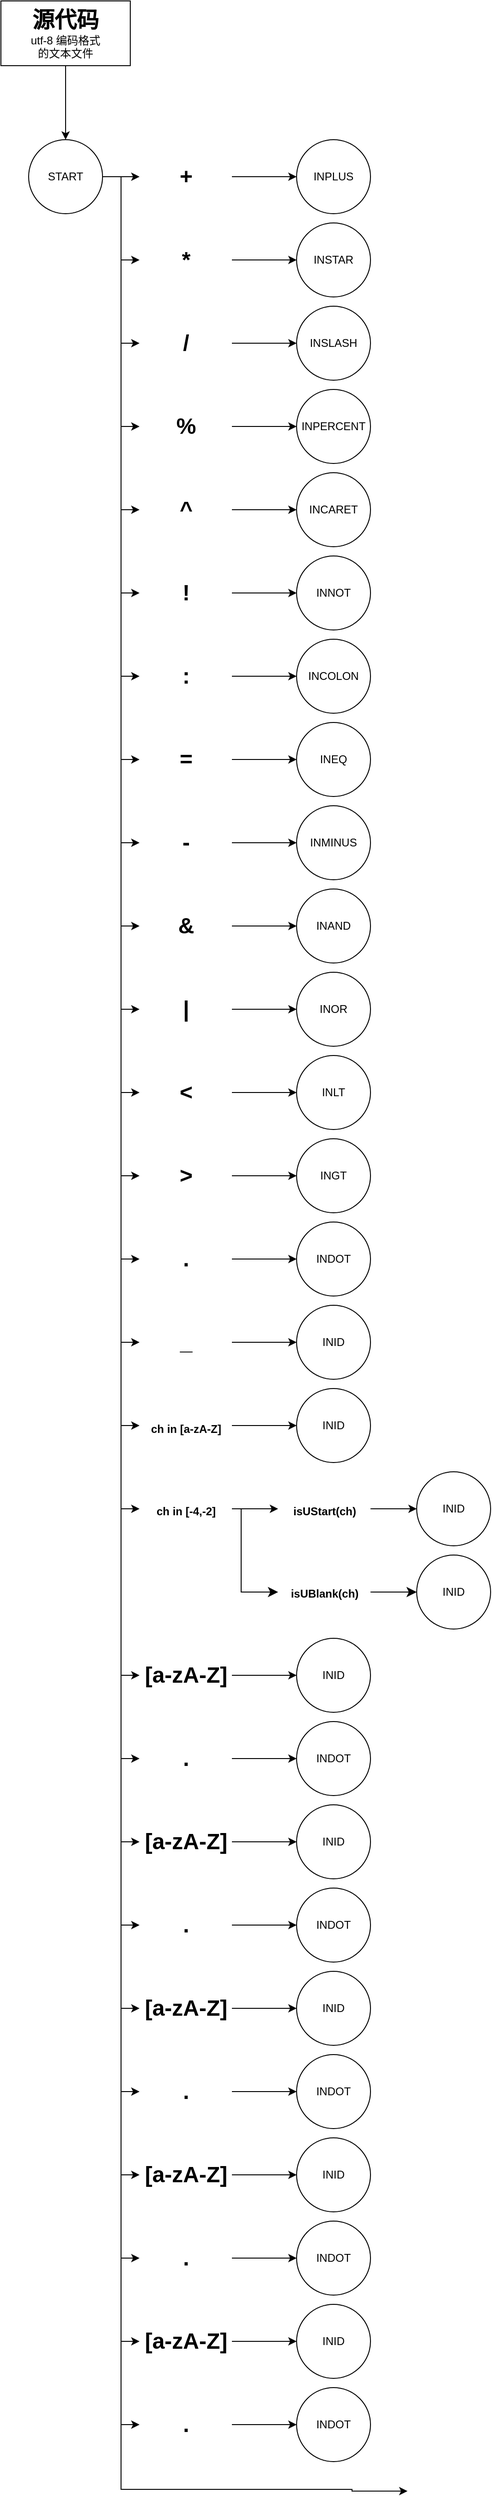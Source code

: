 <mxfile version="24.7.14">
  <diagram name="第 1 页" id="KI1udPQKqIKra192JpRY">
    <mxGraphModel dx="1103" dy="535" grid="1" gridSize="10" guides="1" tooltips="1" connect="1" arrows="1" fold="1" page="1" pageScale="1" pageWidth="827" pageHeight="1169" math="0" shadow="0">
      <root>
        <mxCell id="0" />
        <mxCell id="1" parent="0" />
        <mxCell id="VV1-WSSh1_EVQnIz84K7-1" value="&lt;b&gt;&lt;font style=&quot;font-size: 24px;&quot;&gt;源代码&lt;/font&gt;&lt;/b&gt;&lt;div&gt;utf-8 编码格式&lt;/div&gt;&lt;div&gt;的文本文件&lt;/div&gt;" style="rounded=0;whiteSpace=wrap;html=1;" vertex="1" parent="1">
          <mxGeometry x="40" y="50" width="140" height="70" as="geometry" />
        </mxCell>
        <mxCell id="VV1-WSSh1_EVQnIz84K7-2" value="" style="endArrow=classic;html=1;rounded=0;exitX=0.5;exitY=1;exitDx=0;exitDy=0;" edge="1" parent="1" source="VV1-WSSh1_EVQnIz84K7-1" target="VV1-WSSh1_EVQnIz84K7-3">
          <mxGeometry width="50" height="50" relative="1" as="geometry">
            <mxPoint x="220" y="120" as="sourcePoint" />
            <mxPoint x="390" y="300" as="targetPoint" />
          </mxGeometry>
        </mxCell>
        <mxCell id="VV1-WSSh1_EVQnIz84K7-3" value="START" style="ellipse;whiteSpace=wrap;html=1;aspect=fixed;" vertex="1" parent="1">
          <mxGeometry x="70" y="200" width="80" height="80" as="geometry" />
        </mxCell>
        <mxCell id="VV1-WSSh1_EVQnIz84K7-4" value="" style="endArrow=classic;html=1;rounded=0;exitX=1;exitY=0.5;exitDx=0;exitDy=0;entryX=0;entryY=0.5;entryDx=0;entryDy=0;" edge="1" parent="1" source="VV1-WSSh1_EVQnIz84K7-6" target="VV1-WSSh1_EVQnIz84K7-5">
          <mxGeometry width="50" height="50" relative="1" as="geometry">
            <mxPoint x="250" y="260" as="sourcePoint" />
            <mxPoint x="330" y="240" as="targetPoint" />
          </mxGeometry>
        </mxCell>
        <mxCell id="VV1-WSSh1_EVQnIz84K7-5" value="INPLUS" style="ellipse;whiteSpace=wrap;html=1;aspect=fixed;" vertex="1" parent="1">
          <mxGeometry x="360" y="200" width="80" height="80" as="geometry" />
        </mxCell>
        <mxCell id="VV1-WSSh1_EVQnIz84K7-8" value="" style="endArrow=classic;html=1;rounded=0;exitX=1;exitY=0.5;exitDx=0;exitDy=0;" edge="1" parent="1" source="VV1-WSSh1_EVQnIz84K7-3" target="VV1-WSSh1_EVQnIz84K7-6">
          <mxGeometry width="50" height="50" relative="1" as="geometry">
            <mxPoint x="150" y="240" as="sourcePoint" />
            <mxPoint x="330" y="240" as="targetPoint" />
          </mxGeometry>
        </mxCell>
        <mxCell id="VV1-WSSh1_EVQnIz84K7-6" value="+" style="text;strokeColor=none;fillColor=none;html=1;fontSize=24;fontStyle=1;verticalAlign=middle;align=center;" vertex="1" parent="1">
          <mxGeometry x="190" y="220" width="100" height="40" as="geometry" />
        </mxCell>
        <mxCell id="VV1-WSSh1_EVQnIz84K7-11" value="" style="edgeStyle=segmentEdgeStyle;endArrow=classic;html=1;curved=0;rounded=0;" edge="1" parent="1">
          <mxGeometry width="50" height="50" relative="1" as="geometry">
            <mxPoint x="170" y="240" as="sourcePoint" />
            <mxPoint x="480" y="2741.922" as="targetPoint" />
            <Array as="points">
              <mxPoint x="170" y="2740" />
              <mxPoint x="420" y="2740" />
              <mxPoint x="420" y="2742" />
            </Array>
          </mxGeometry>
        </mxCell>
        <mxCell id="VV1-WSSh1_EVQnIz84K7-12" value="" style="endArrow=classic;html=1;rounded=0;entryX=0;entryY=0.5;entryDx=0;entryDy=0;" edge="1" parent="1" source="VV1-WSSh1_EVQnIz84K7-13" target="VV1-WSSh1_EVQnIz84K7-15">
          <mxGeometry width="50" height="50" relative="1" as="geometry">
            <mxPoint x="170" y="420" as="sourcePoint" />
            <mxPoint x="360" y="420" as="targetPoint" />
          </mxGeometry>
        </mxCell>
        <mxCell id="VV1-WSSh1_EVQnIz84K7-14" value="" style="endArrow=classic;html=1;rounded=0;" edge="1" parent="1" target="VV1-WSSh1_EVQnIz84K7-13">
          <mxGeometry width="50" height="50" relative="1" as="geometry">
            <mxPoint x="170" y="420" as="sourcePoint" />
            <mxPoint x="340" y="420" as="targetPoint" />
          </mxGeometry>
        </mxCell>
        <mxCell id="VV1-WSSh1_EVQnIz84K7-13" value="/" style="text;strokeColor=none;fillColor=none;html=1;fontSize=24;fontStyle=1;verticalAlign=middle;align=center;" vertex="1" parent="1">
          <mxGeometry x="190" y="400" width="100" height="40" as="geometry" />
        </mxCell>
        <mxCell id="VV1-WSSh1_EVQnIz84K7-15" value="INSLASH" style="ellipse;whiteSpace=wrap;html=1;aspect=fixed;" vertex="1" parent="1">
          <mxGeometry x="360" y="380" width="80" height="80" as="geometry" />
        </mxCell>
        <mxCell id="VV1-WSSh1_EVQnIz84K7-40" value="" style="endArrow=classic;html=1;rounded=0;entryX=0;entryY=0.5;entryDx=0;entryDy=0;" edge="1" parent="1" source="VV1-WSSh1_EVQnIz84K7-42" target="VV1-WSSh1_EVQnIz84K7-43">
          <mxGeometry width="50" height="50" relative="1" as="geometry">
            <mxPoint x="170" y="330" as="sourcePoint" />
            <mxPoint x="360" y="330" as="targetPoint" />
          </mxGeometry>
        </mxCell>
        <mxCell id="VV1-WSSh1_EVQnIz84K7-41" value="" style="endArrow=classic;html=1;rounded=0;" edge="1" parent="1" target="VV1-WSSh1_EVQnIz84K7-42">
          <mxGeometry width="50" height="50" relative="1" as="geometry">
            <mxPoint x="170" y="330" as="sourcePoint" />
            <mxPoint x="340" y="330" as="targetPoint" />
          </mxGeometry>
        </mxCell>
        <mxCell id="VV1-WSSh1_EVQnIz84K7-42" value="*" style="text;strokeColor=none;fillColor=none;html=1;fontSize=24;fontStyle=1;verticalAlign=middle;align=center;" vertex="1" parent="1">
          <mxGeometry x="190" y="310" width="100" height="40" as="geometry" />
        </mxCell>
        <mxCell id="VV1-WSSh1_EVQnIz84K7-43" value="INSTAR" style="ellipse;whiteSpace=wrap;html=1;aspect=fixed;" vertex="1" parent="1">
          <mxGeometry x="360" y="290" width="80" height="80" as="geometry" />
        </mxCell>
        <mxCell id="VV1-WSSh1_EVQnIz84K7-44" value="" style="endArrow=classic;html=1;rounded=0;entryX=0;entryY=0.5;entryDx=0;entryDy=0;" edge="1" parent="1" source="VV1-WSSh1_EVQnIz84K7-46" target="VV1-WSSh1_EVQnIz84K7-47">
          <mxGeometry width="50" height="50" relative="1" as="geometry">
            <mxPoint x="170" y="510" as="sourcePoint" />
            <mxPoint x="360" y="510" as="targetPoint" />
          </mxGeometry>
        </mxCell>
        <mxCell id="VV1-WSSh1_EVQnIz84K7-45" value="" style="endArrow=classic;html=1;rounded=0;" edge="1" parent="1" target="VV1-WSSh1_EVQnIz84K7-46">
          <mxGeometry width="50" height="50" relative="1" as="geometry">
            <mxPoint x="170" y="510" as="sourcePoint" />
            <mxPoint x="340" y="510" as="targetPoint" />
          </mxGeometry>
        </mxCell>
        <mxCell id="VV1-WSSh1_EVQnIz84K7-46" value="%" style="text;strokeColor=none;fillColor=none;html=1;fontSize=24;fontStyle=1;verticalAlign=middle;align=center;" vertex="1" parent="1">
          <mxGeometry x="190" y="490" width="100" height="40" as="geometry" />
        </mxCell>
        <mxCell id="VV1-WSSh1_EVQnIz84K7-47" value="INPERCENT" style="ellipse;whiteSpace=wrap;html=1;aspect=fixed;" vertex="1" parent="1">
          <mxGeometry x="360" y="470" width="80" height="80" as="geometry" />
        </mxCell>
        <mxCell id="VV1-WSSh1_EVQnIz84K7-48" value="" style="endArrow=classic;html=1;rounded=0;entryX=0;entryY=0.5;entryDx=0;entryDy=0;" edge="1" parent="1" source="VV1-WSSh1_EVQnIz84K7-50" target="VV1-WSSh1_EVQnIz84K7-51">
          <mxGeometry width="50" height="50" relative="1" as="geometry">
            <mxPoint x="170" y="600" as="sourcePoint" />
            <mxPoint x="360" y="600" as="targetPoint" />
          </mxGeometry>
        </mxCell>
        <mxCell id="VV1-WSSh1_EVQnIz84K7-49" value="" style="endArrow=classic;html=1;rounded=0;" edge="1" parent="1" target="VV1-WSSh1_EVQnIz84K7-50">
          <mxGeometry width="50" height="50" relative="1" as="geometry">
            <mxPoint x="170" y="600" as="sourcePoint" />
            <mxPoint x="340" y="600" as="targetPoint" />
          </mxGeometry>
        </mxCell>
        <mxCell id="VV1-WSSh1_EVQnIz84K7-50" value="^" style="text;strokeColor=none;fillColor=none;html=1;fontSize=24;fontStyle=1;verticalAlign=middle;align=center;" vertex="1" parent="1">
          <mxGeometry x="190" y="580" width="100" height="40" as="geometry" />
        </mxCell>
        <mxCell id="VV1-WSSh1_EVQnIz84K7-51" value="INCARET" style="ellipse;whiteSpace=wrap;html=1;aspect=fixed;" vertex="1" parent="1">
          <mxGeometry x="360" y="560" width="80" height="80" as="geometry" />
        </mxCell>
        <mxCell id="VV1-WSSh1_EVQnIz84K7-52" value="" style="endArrow=classic;html=1;rounded=0;entryX=0;entryY=0.5;entryDx=0;entryDy=0;" edge="1" parent="1" source="VV1-WSSh1_EVQnIz84K7-54" target="VV1-WSSh1_EVQnIz84K7-55">
          <mxGeometry width="50" height="50" relative="1" as="geometry">
            <mxPoint x="170" y="690" as="sourcePoint" />
            <mxPoint x="360" y="690" as="targetPoint" />
          </mxGeometry>
        </mxCell>
        <mxCell id="VV1-WSSh1_EVQnIz84K7-53" value="" style="endArrow=classic;html=1;rounded=0;" edge="1" parent="1" target="VV1-WSSh1_EVQnIz84K7-54">
          <mxGeometry width="50" height="50" relative="1" as="geometry">
            <mxPoint x="170" y="690" as="sourcePoint" />
            <mxPoint x="340" y="690" as="targetPoint" />
          </mxGeometry>
        </mxCell>
        <mxCell id="VV1-WSSh1_EVQnIz84K7-54" value="!" style="text;strokeColor=none;fillColor=none;html=1;fontSize=24;fontStyle=1;verticalAlign=middle;align=center;" vertex="1" parent="1">
          <mxGeometry x="190" y="670" width="100" height="40" as="geometry" />
        </mxCell>
        <mxCell id="VV1-WSSh1_EVQnIz84K7-55" value="INNOT" style="ellipse;whiteSpace=wrap;html=1;aspect=fixed;" vertex="1" parent="1">
          <mxGeometry x="360" y="650" width="80" height="80" as="geometry" />
        </mxCell>
        <mxCell id="VV1-WSSh1_EVQnIz84K7-56" value="" style="endArrow=classic;html=1;rounded=0;entryX=0;entryY=0.5;entryDx=0;entryDy=0;" edge="1" parent="1" source="VV1-WSSh1_EVQnIz84K7-58" target="VV1-WSSh1_EVQnIz84K7-59">
          <mxGeometry width="50" height="50" relative="1" as="geometry">
            <mxPoint x="170" y="780" as="sourcePoint" />
            <mxPoint x="360" y="780" as="targetPoint" />
          </mxGeometry>
        </mxCell>
        <mxCell id="VV1-WSSh1_EVQnIz84K7-57" value="" style="endArrow=classic;html=1;rounded=0;" edge="1" parent="1" target="VV1-WSSh1_EVQnIz84K7-58">
          <mxGeometry width="50" height="50" relative="1" as="geometry">
            <mxPoint x="170" y="780" as="sourcePoint" />
            <mxPoint x="340" y="780" as="targetPoint" />
          </mxGeometry>
        </mxCell>
        <mxCell id="VV1-WSSh1_EVQnIz84K7-58" value=":" style="text;strokeColor=none;fillColor=none;html=1;fontSize=24;fontStyle=1;verticalAlign=middle;align=center;" vertex="1" parent="1">
          <mxGeometry x="190" y="760" width="100" height="40" as="geometry" />
        </mxCell>
        <mxCell id="VV1-WSSh1_EVQnIz84K7-59" value="INCOLON" style="ellipse;whiteSpace=wrap;html=1;aspect=fixed;" vertex="1" parent="1">
          <mxGeometry x="360" y="740" width="80" height="80" as="geometry" />
        </mxCell>
        <mxCell id="VV1-WSSh1_EVQnIz84K7-60" value="" style="endArrow=classic;html=1;rounded=0;entryX=0;entryY=0.5;entryDx=0;entryDy=0;" edge="1" parent="1" source="VV1-WSSh1_EVQnIz84K7-62" target="VV1-WSSh1_EVQnIz84K7-63">
          <mxGeometry width="50" height="50" relative="1" as="geometry">
            <mxPoint x="170" y="960" as="sourcePoint" />
            <mxPoint x="360" y="960" as="targetPoint" />
          </mxGeometry>
        </mxCell>
        <mxCell id="VV1-WSSh1_EVQnIz84K7-61" value="" style="endArrow=classic;html=1;rounded=0;" edge="1" parent="1" target="VV1-WSSh1_EVQnIz84K7-62">
          <mxGeometry width="50" height="50" relative="1" as="geometry">
            <mxPoint x="170" y="960" as="sourcePoint" />
            <mxPoint x="340" y="960" as="targetPoint" />
          </mxGeometry>
        </mxCell>
        <mxCell id="VV1-WSSh1_EVQnIz84K7-62" value="-" style="text;strokeColor=none;fillColor=none;html=1;fontSize=24;fontStyle=1;verticalAlign=middle;align=center;" vertex="1" parent="1">
          <mxGeometry x="190" y="940" width="100" height="40" as="geometry" />
        </mxCell>
        <mxCell id="VV1-WSSh1_EVQnIz84K7-63" value="INMINUS" style="ellipse;whiteSpace=wrap;html=1;aspect=fixed;" vertex="1" parent="1">
          <mxGeometry x="360" y="920" width="80" height="80" as="geometry" />
        </mxCell>
        <mxCell id="VV1-WSSh1_EVQnIz84K7-64" value="" style="endArrow=classic;html=1;rounded=0;entryX=0;entryY=0.5;entryDx=0;entryDy=0;" edge="1" parent="1" source="VV1-WSSh1_EVQnIz84K7-66" target="VV1-WSSh1_EVQnIz84K7-67">
          <mxGeometry width="50" height="50" relative="1" as="geometry">
            <mxPoint x="170" y="870" as="sourcePoint" />
            <mxPoint x="360" y="870" as="targetPoint" />
          </mxGeometry>
        </mxCell>
        <mxCell id="VV1-WSSh1_EVQnIz84K7-65" value="" style="endArrow=classic;html=1;rounded=0;" edge="1" parent="1" target="VV1-WSSh1_EVQnIz84K7-66">
          <mxGeometry width="50" height="50" relative="1" as="geometry">
            <mxPoint x="170" y="870" as="sourcePoint" />
            <mxPoint x="340" y="870" as="targetPoint" />
          </mxGeometry>
        </mxCell>
        <mxCell id="VV1-WSSh1_EVQnIz84K7-66" value="=" style="text;strokeColor=none;fillColor=none;html=1;fontSize=24;fontStyle=1;verticalAlign=middle;align=center;" vertex="1" parent="1">
          <mxGeometry x="190" y="850" width="100" height="40" as="geometry" />
        </mxCell>
        <mxCell id="VV1-WSSh1_EVQnIz84K7-67" value="INEQ" style="ellipse;whiteSpace=wrap;html=1;aspect=fixed;" vertex="1" parent="1">
          <mxGeometry x="360" y="830" width="80" height="80" as="geometry" />
        </mxCell>
        <mxCell id="VV1-WSSh1_EVQnIz84K7-68" value="" style="endArrow=classic;html=1;rounded=0;entryX=0;entryY=0.5;entryDx=0;entryDy=0;" edge="1" parent="1" source="VV1-WSSh1_EVQnIz84K7-70" target="VV1-WSSh1_EVQnIz84K7-71">
          <mxGeometry width="50" height="50" relative="1" as="geometry">
            <mxPoint x="170" y="1050" as="sourcePoint" />
            <mxPoint x="360" y="1050" as="targetPoint" />
          </mxGeometry>
        </mxCell>
        <mxCell id="VV1-WSSh1_EVQnIz84K7-69" value="" style="endArrow=classic;html=1;rounded=0;" edge="1" parent="1" target="VV1-WSSh1_EVQnIz84K7-70">
          <mxGeometry width="50" height="50" relative="1" as="geometry">
            <mxPoint x="170" y="1050" as="sourcePoint" />
            <mxPoint x="340" y="1050" as="targetPoint" />
          </mxGeometry>
        </mxCell>
        <mxCell id="VV1-WSSh1_EVQnIz84K7-70" value="&amp;amp;" style="text;strokeColor=none;fillColor=none;html=1;fontSize=24;fontStyle=1;verticalAlign=middle;align=center;" vertex="1" parent="1">
          <mxGeometry x="190" y="1030" width="100" height="40" as="geometry" />
        </mxCell>
        <mxCell id="VV1-WSSh1_EVQnIz84K7-71" value="INAND" style="ellipse;whiteSpace=wrap;html=1;aspect=fixed;" vertex="1" parent="1">
          <mxGeometry x="360" y="1010" width="80" height="80" as="geometry" />
        </mxCell>
        <mxCell id="VV1-WSSh1_EVQnIz84K7-72" value="" style="endArrow=classic;html=1;rounded=0;entryX=0;entryY=0.5;entryDx=0;entryDy=0;" edge="1" parent="1" source="VV1-WSSh1_EVQnIz84K7-74" target="VV1-WSSh1_EVQnIz84K7-75">
          <mxGeometry width="50" height="50" relative="1" as="geometry">
            <mxPoint x="170" y="1140" as="sourcePoint" />
            <mxPoint x="360" y="1140" as="targetPoint" />
          </mxGeometry>
        </mxCell>
        <mxCell id="VV1-WSSh1_EVQnIz84K7-73" value="" style="endArrow=classic;html=1;rounded=0;" edge="1" parent="1" target="VV1-WSSh1_EVQnIz84K7-74">
          <mxGeometry width="50" height="50" relative="1" as="geometry">
            <mxPoint x="170" y="1140" as="sourcePoint" />
            <mxPoint x="340" y="1140" as="targetPoint" />
          </mxGeometry>
        </mxCell>
        <mxCell id="VV1-WSSh1_EVQnIz84K7-74" value="|" style="text;strokeColor=none;fillColor=none;html=1;fontSize=24;fontStyle=1;verticalAlign=middle;align=center;" vertex="1" parent="1">
          <mxGeometry x="190" y="1120" width="100" height="40" as="geometry" />
        </mxCell>
        <mxCell id="VV1-WSSh1_EVQnIz84K7-75" value="INOR" style="ellipse;whiteSpace=wrap;html=1;aspect=fixed;" vertex="1" parent="1">
          <mxGeometry x="360" y="1100" width="80" height="80" as="geometry" />
        </mxCell>
        <mxCell id="VV1-WSSh1_EVQnIz84K7-76" value="" style="endArrow=classic;html=1;rounded=0;entryX=0;entryY=0.5;entryDx=0;entryDy=0;" edge="1" parent="1" source="VV1-WSSh1_EVQnIz84K7-78" target="VV1-WSSh1_EVQnIz84K7-79">
          <mxGeometry width="50" height="50" relative="1" as="geometry">
            <mxPoint x="170" y="1230" as="sourcePoint" />
            <mxPoint x="360" y="1230" as="targetPoint" />
          </mxGeometry>
        </mxCell>
        <mxCell id="VV1-WSSh1_EVQnIz84K7-77" value="" style="endArrow=classic;html=1;rounded=0;" edge="1" parent="1" target="VV1-WSSh1_EVQnIz84K7-78">
          <mxGeometry width="50" height="50" relative="1" as="geometry">
            <mxPoint x="170" y="1230" as="sourcePoint" />
            <mxPoint x="340" y="1230" as="targetPoint" />
          </mxGeometry>
        </mxCell>
        <mxCell id="VV1-WSSh1_EVQnIz84K7-78" value="&amp;lt;" style="text;strokeColor=none;fillColor=none;html=1;fontSize=24;fontStyle=1;verticalAlign=middle;align=center;" vertex="1" parent="1">
          <mxGeometry x="190" y="1210" width="100" height="40" as="geometry" />
        </mxCell>
        <mxCell id="VV1-WSSh1_EVQnIz84K7-79" value="INLT" style="ellipse;whiteSpace=wrap;html=1;aspect=fixed;" vertex="1" parent="1">
          <mxGeometry x="360" y="1190" width="80" height="80" as="geometry" />
        </mxCell>
        <mxCell id="VV1-WSSh1_EVQnIz84K7-80" value="" style="endArrow=classic;html=1;rounded=0;entryX=0;entryY=0.5;entryDx=0;entryDy=0;" edge="1" parent="1" source="VV1-WSSh1_EVQnIz84K7-82" target="VV1-WSSh1_EVQnIz84K7-83">
          <mxGeometry width="50" height="50" relative="1" as="geometry">
            <mxPoint x="170" y="1320" as="sourcePoint" />
            <mxPoint x="360" y="1320" as="targetPoint" />
          </mxGeometry>
        </mxCell>
        <mxCell id="VV1-WSSh1_EVQnIz84K7-81" value="" style="endArrow=classic;html=1;rounded=0;" edge="1" parent="1" target="VV1-WSSh1_EVQnIz84K7-82">
          <mxGeometry width="50" height="50" relative="1" as="geometry">
            <mxPoint x="170" y="1320" as="sourcePoint" />
            <mxPoint x="340" y="1320" as="targetPoint" />
          </mxGeometry>
        </mxCell>
        <mxCell id="VV1-WSSh1_EVQnIz84K7-82" value="&amp;gt;" style="text;strokeColor=none;fillColor=none;html=1;fontSize=24;fontStyle=1;verticalAlign=middle;align=center;" vertex="1" parent="1">
          <mxGeometry x="190" y="1300" width="100" height="40" as="geometry" />
        </mxCell>
        <mxCell id="VV1-WSSh1_EVQnIz84K7-83" value="INGT" style="ellipse;whiteSpace=wrap;html=1;aspect=fixed;" vertex="1" parent="1">
          <mxGeometry x="360" y="1280" width="80" height="80" as="geometry" />
        </mxCell>
        <mxCell id="VV1-WSSh1_EVQnIz84K7-84" value="" style="endArrow=classic;html=1;rounded=0;entryX=0;entryY=0.5;entryDx=0;entryDy=0;" edge="1" parent="1" source="VV1-WSSh1_EVQnIz84K7-86" target="VV1-WSSh1_EVQnIz84K7-87">
          <mxGeometry width="50" height="50" relative="1" as="geometry">
            <mxPoint x="170" y="1410" as="sourcePoint" />
            <mxPoint x="360" y="1410" as="targetPoint" />
          </mxGeometry>
        </mxCell>
        <mxCell id="VV1-WSSh1_EVQnIz84K7-85" value="" style="endArrow=classic;html=1;rounded=0;" edge="1" parent="1" target="VV1-WSSh1_EVQnIz84K7-86">
          <mxGeometry width="50" height="50" relative="1" as="geometry">
            <mxPoint x="170" y="1410" as="sourcePoint" />
            <mxPoint x="340" y="1410" as="targetPoint" />
          </mxGeometry>
        </mxCell>
        <mxCell id="VV1-WSSh1_EVQnIz84K7-86" value="." style="text;strokeColor=none;fillColor=none;html=1;fontSize=24;fontStyle=1;verticalAlign=middle;align=center;" vertex="1" parent="1">
          <mxGeometry x="190" y="1390" width="100" height="40" as="geometry" />
        </mxCell>
        <mxCell id="VV1-WSSh1_EVQnIz84K7-87" value="INDOT" style="ellipse;whiteSpace=wrap;html=1;aspect=fixed;" vertex="1" parent="1">
          <mxGeometry x="360" y="1370" width="80" height="80" as="geometry" />
        </mxCell>
        <mxCell id="VV1-WSSh1_EVQnIz84K7-88" value="" style="endArrow=classic;html=1;rounded=0;entryX=0;entryY=0.5;entryDx=0;entryDy=0;" edge="1" parent="1" source="VV1-WSSh1_EVQnIz84K7-90" target="VV1-WSSh1_EVQnIz84K7-91">
          <mxGeometry width="50" height="50" relative="1" as="geometry">
            <mxPoint x="170" y="1500" as="sourcePoint" />
            <mxPoint x="360" y="1500" as="targetPoint" />
          </mxGeometry>
        </mxCell>
        <mxCell id="VV1-WSSh1_EVQnIz84K7-89" value="" style="endArrow=classic;html=1;rounded=0;" edge="1" parent="1" target="VV1-WSSh1_EVQnIz84K7-90">
          <mxGeometry width="50" height="50" relative="1" as="geometry">
            <mxPoint x="170" y="1500" as="sourcePoint" />
            <mxPoint x="340" y="1500" as="targetPoint" />
          </mxGeometry>
        </mxCell>
        <mxCell id="VV1-WSSh1_EVQnIz84K7-90" value="_" style="text;strokeColor=none;fillColor=none;html=1;fontSize=24;fontStyle=1;verticalAlign=middle;align=center;" vertex="1" parent="1">
          <mxGeometry x="190" y="1480" width="100" height="40" as="geometry" />
        </mxCell>
        <mxCell id="VV1-WSSh1_EVQnIz84K7-91" value="INID" style="ellipse;whiteSpace=wrap;html=1;aspect=fixed;" vertex="1" parent="1">
          <mxGeometry x="360" y="1460" width="80" height="80" as="geometry" />
        </mxCell>
        <mxCell id="VV1-WSSh1_EVQnIz84K7-92" value="" style="endArrow=classic;html=1;rounded=0;entryX=0;entryY=0.5;entryDx=0;entryDy=0;" edge="1" parent="1" source="VV1-WSSh1_EVQnIz84K7-94" target="VV1-WSSh1_EVQnIz84K7-95">
          <mxGeometry width="50" height="50" relative="1" as="geometry">
            <mxPoint x="170" y="1590" as="sourcePoint" />
            <mxPoint x="360" y="1590" as="targetPoint" />
          </mxGeometry>
        </mxCell>
        <mxCell id="VV1-WSSh1_EVQnIz84K7-93" value="" style="endArrow=classic;html=1;rounded=0;" edge="1" parent="1" target="VV1-WSSh1_EVQnIz84K7-94">
          <mxGeometry width="50" height="50" relative="1" as="geometry">
            <mxPoint x="170" y="1590" as="sourcePoint" />
            <mxPoint x="340" y="1590" as="targetPoint" />
          </mxGeometry>
        </mxCell>
        <mxCell id="VV1-WSSh1_EVQnIz84K7-94" value="&lt;font style=&quot;font-size: 12px;&quot;&gt;ch in [a-zA-Z]&lt;/font&gt;" style="text;strokeColor=none;fillColor=none;html=1;fontSize=24;fontStyle=1;verticalAlign=middle;align=center;" vertex="1" parent="1">
          <mxGeometry x="190" y="1570" width="100" height="40" as="geometry" />
        </mxCell>
        <mxCell id="VV1-WSSh1_EVQnIz84K7-95" value="INID" style="ellipse;whiteSpace=wrap;html=1;aspect=fixed;" vertex="1" parent="1">
          <mxGeometry x="360" y="1550" width="80" height="80" as="geometry" />
        </mxCell>
        <mxCell id="VV1-WSSh1_EVQnIz84K7-96" value="" style="endArrow=classic;html=1;rounded=0;entryX=0;entryY=0.5;entryDx=0;entryDy=0;" edge="1" parent="1" source="VV1-WSSh1_EVQnIz84K7-108" target="VV1-WSSh1_EVQnIz84K7-99">
          <mxGeometry width="50" height="50" relative="1" as="geometry">
            <mxPoint x="170" y="1680" as="sourcePoint" />
            <mxPoint x="360" y="1680" as="targetPoint" />
          </mxGeometry>
        </mxCell>
        <mxCell id="VV1-WSSh1_EVQnIz84K7-97" value="" style="endArrow=classic;html=1;rounded=0;" edge="1" parent="1" target="VV1-WSSh1_EVQnIz84K7-98">
          <mxGeometry width="50" height="50" relative="1" as="geometry">
            <mxPoint x="170" y="1680" as="sourcePoint" />
            <mxPoint x="340" y="1680" as="targetPoint" />
          </mxGeometry>
        </mxCell>
        <mxCell id="VV1-WSSh1_EVQnIz84K7-98" value="&lt;p style=&quot;line-height: 0%;&quot;&gt;&lt;font style=&quot;font-size: 12px;&quot;&gt;ch in [-4,-2]&lt;/font&gt;&lt;/p&gt;&lt;p&gt;&lt;/p&gt;" style="text;strokeColor=none;fillColor=none;html=1;fontSize=24;fontStyle=1;verticalAlign=middle;align=center;" vertex="1" parent="1">
          <mxGeometry x="190" y="1660" width="100" height="40" as="geometry" />
        </mxCell>
        <mxCell id="VV1-WSSh1_EVQnIz84K7-99" value="INID" style="ellipse;whiteSpace=wrap;html=1;aspect=fixed;" vertex="1" parent="1">
          <mxGeometry x="490" y="1640" width="80" height="80" as="geometry" />
        </mxCell>
        <mxCell id="VV1-WSSh1_EVQnIz84K7-104" value="" style="endArrow=classic;html=1;rounded=0;entryX=0;entryY=0.5;entryDx=0;entryDy=0;" edge="1" parent="1" source="VV1-WSSh1_EVQnIz84K7-106" target="VV1-WSSh1_EVQnIz84K7-107">
          <mxGeometry width="50" height="50" relative="1" as="geometry">
            <mxPoint x="170" y="1860" as="sourcePoint" />
            <mxPoint x="360" y="1860" as="targetPoint" />
          </mxGeometry>
        </mxCell>
        <mxCell id="VV1-WSSh1_EVQnIz84K7-105" value="" style="endArrow=classic;html=1;rounded=0;" edge="1" parent="1" target="VV1-WSSh1_EVQnIz84K7-106">
          <mxGeometry width="50" height="50" relative="1" as="geometry">
            <mxPoint x="170" y="1860" as="sourcePoint" />
            <mxPoint x="340" y="1860" as="targetPoint" />
          </mxGeometry>
        </mxCell>
        <mxCell id="VV1-WSSh1_EVQnIz84K7-106" value="[a-zA-Z]" style="text;strokeColor=none;fillColor=none;html=1;fontSize=24;fontStyle=1;verticalAlign=middle;align=center;" vertex="1" parent="1">
          <mxGeometry x="190" y="1840" width="100" height="40" as="geometry" />
        </mxCell>
        <mxCell id="VV1-WSSh1_EVQnIz84K7-107" value="INID" style="ellipse;whiteSpace=wrap;html=1;aspect=fixed;" vertex="1" parent="1">
          <mxGeometry x="360" y="1820" width="80" height="80" as="geometry" />
        </mxCell>
        <mxCell id="VV1-WSSh1_EVQnIz84K7-109" value="" style="endArrow=classic;html=1;rounded=0;entryX=0;entryY=0.5;entryDx=0;entryDy=0;" edge="1" parent="1" source="VV1-WSSh1_EVQnIz84K7-98" target="VV1-WSSh1_EVQnIz84K7-108">
          <mxGeometry width="50" height="50" relative="1" as="geometry">
            <mxPoint x="290" y="1680" as="sourcePoint" />
            <mxPoint x="440" y="1680" as="targetPoint" />
          </mxGeometry>
        </mxCell>
        <mxCell id="VV1-WSSh1_EVQnIz84K7-108" value="&lt;p style=&quot;line-height: 0px;&quot;&gt;&lt;span style=&quot;font-size: 12px; background-color: initial;&quot;&gt;isUStart(ch)&lt;/span&gt;&lt;br&gt;&lt;/p&gt;" style="text;strokeColor=none;fillColor=none;html=1;fontSize=24;fontStyle=1;verticalAlign=middle;align=center;" vertex="1" parent="1">
          <mxGeometry x="340" y="1660" width="100" height="40" as="geometry" />
        </mxCell>
        <mxCell id="VV1-WSSh1_EVQnIz84K7-111" value="" style="edgeStyle=segmentEdgeStyle;endArrow=classic;html=1;curved=0;rounded=0;endSize=8;startSize=8;entryX=0;entryY=0.5;entryDx=0;entryDy=0;" edge="1" parent="1" source="VV1-WSSh1_EVQnIz84K7-113" target="VV1-WSSh1_EVQnIz84K7-112">
          <mxGeometry width="50" height="50" relative="1" as="geometry">
            <mxPoint x="300" y="1680" as="sourcePoint" />
            <mxPoint x="480.0" y="1769" as="targetPoint" />
            <Array as="points">
              <mxPoint x="340" y="1770" />
              <mxPoint x="340" y="1770" />
            </Array>
          </mxGeometry>
        </mxCell>
        <mxCell id="VV1-WSSh1_EVQnIz84K7-112" value="INID" style="ellipse;whiteSpace=wrap;html=1;aspect=fixed;" vertex="1" parent="1">
          <mxGeometry x="490" y="1730" width="80" height="80" as="geometry" />
        </mxCell>
        <mxCell id="VV1-WSSh1_EVQnIz84K7-115" value="" style="edgeStyle=segmentEdgeStyle;endArrow=classic;html=1;curved=0;rounded=0;endSize=8;startSize=8;entryX=0;entryY=0.5;entryDx=0;entryDy=0;" edge="1" parent="1" target="VV1-WSSh1_EVQnIz84K7-113">
          <mxGeometry width="50" height="50" relative="1" as="geometry">
            <mxPoint x="300" y="1680" as="sourcePoint" />
            <mxPoint x="490" y="1770" as="targetPoint" />
            <Array as="points">
              <mxPoint x="300" y="1770" />
              <mxPoint x="340" y="1770" />
            </Array>
          </mxGeometry>
        </mxCell>
        <mxCell id="VV1-WSSh1_EVQnIz84K7-113" value="&lt;p style=&quot;line-height: 170%;&quot;&gt;&lt;font style=&quot;font-size: 12px;&quot;&gt;isUBlank(ch)&lt;/font&gt;&lt;/p&gt;" style="text;strokeColor=none;fillColor=none;html=1;fontSize=24;fontStyle=1;verticalAlign=middle;align=center;" vertex="1" parent="1">
          <mxGeometry x="340" y="1750" width="100" height="40" as="geometry" />
        </mxCell>
        <mxCell id="VV1-WSSh1_EVQnIz84K7-150" value="" style="endArrow=classic;html=1;rounded=0;entryX=0;entryY=0.5;entryDx=0;entryDy=0;" edge="1" parent="1" source="VV1-WSSh1_EVQnIz84K7-151" target="VV1-WSSh1_EVQnIz84K7-152">
          <mxGeometry width="50" height="50" relative="1" as="geometry">
            <mxPoint x="170" y="1950" as="sourcePoint" />
            <mxPoint x="360" y="1950" as="targetPoint" />
          </mxGeometry>
        </mxCell>
        <mxCell id="VV1-WSSh1_EVQnIz84K7-151" value="." style="text;strokeColor=none;fillColor=none;html=1;fontSize=24;fontStyle=1;verticalAlign=middle;align=center;" vertex="1" parent="1">
          <mxGeometry x="190" y="1930" width="100" height="40" as="geometry" />
        </mxCell>
        <mxCell id="VV1-WSSh1_EVQnIz84K7-152" value="INDOT" style="ellipse;whiteSpace=wrap;html=1;aspect=fixed;" vertex="1" parent="1">
          <mxGeometry x="360" y="1910" width="80" height="80" as="geometry" />
        </mxCell>
        <mxCell id="VV1-WSSh1_EVQnIz84K7-153" value="" style="endArrow=classic;html=1;rounded=0;" edge="1" parent="1">
          <mxGeometry width="50" height="50" relative="1" as="geometry">
            <mxPoint x="170" y="1950" as="sourcePoint" />
            <mxPoint x="190" y="1950" as="targetPoint" />
          </mxGeometry>
        </mxCell>
        <mxCell id="VV1-WSSh1_EVQnIz84K7-155" value="" style="endArrow=classic;html=1;rounded=0;entryX=0;entryY=0.5;entryDx=0;entryDy=0;" edge="1" parent="1" source="VV1-WSSh1_EVQnIz84K7-157" target="VV1-WSSh1_EVQnIz84K7-158">
          <mxGeometry width="50" height="50" relative="1" as="geometry">
            <mxPoint x="170" y="2040" as="sourcePoint" />
            <mxPoint x="360" y="2040" as="targetPoint" />
          </mxGeometry>
        </mxCell>
        <mxCell id="VV1-WSSh1_EVQnIz84K7-156" value="" style="endArrow=classic;html=1;rounded=0;" edge="1" parent="1" target="VV1-WSSh1_EVQnIz84K7-157">
          <mxGeometry width="50" height="50" relative="1" as="geometry">
            <mxPoint x="170" y="2040" as="sourcePoint" />
            <mxPoint x="340" y="2040" as="targetPoint" />
          </mxGeometry>
        </mxCell>
        <mxCell id="VV1-WSSh1_EVQnIz84K7-157" value="[a-zA-Z]" style="text;strokeColor=none;fillColor=none;html=1;fontSize=24;fontStyle=1;verticalAlign=middle;align=center;" vertex="1" parent="1">
          <mxGeometry x="190" y="2020" width="100" height="40" as="geometry" />
        </mxCell>
        <mxCell id="VV1-WSSh1_EVQnIz84K7-158" value="INID" style="ellipse;whiteSpace=wrap;html=1;aspect=fixed;" vertex="1" parent="1">
          <mxGeometry x="360" y="2000" width="80" height="80" as="geometry" />
        </mxCell>
        <mxCell id="VV1-WSSh1_EVQnIz84K7-159" value="" style="endArrow=classic;html=1;rounded=0;entryX=0;entryY=0.5;entryDx=0;entryDy=0;" edge="1" parent="1" source="VV1-WSSh1_EVQnIz84K7-160" target="VV1-WSSh1_EVQnIz84K7-161">
          <mxGeometry width="50" height="50" relative="1" as="geometry">
            <mxPoint x="170" y="2130" as="sourcePoint" />
            <mxPoint x="360" y="2130" as="targetPoint" />
          </mxGeometry>
        </mxCell>
        <mxCell id="VV1-WSSh1_EVQnIz84K7-160" value="." style="text;strokeColor=none;fillColor=none;html=1;fontSize=24;fontStyle=1;verticalAlign=middle;align=center;" vertex="1" parent="1">
          <mxGeometry x="190" y="2110" width="100" height="40" as="geometry" />
        </mxCell>
        <mxCell id="VV1-WSSh1_EVQnIz84K7-161" value="INDOT" style="ellipse;whiteSpace=wrap;html=1;aspect=fixed;" vertex="1" parent="1">
          <mxGeometry x="360" y="2090" width="80" height="80" as="geometry" />
        </mxCell>
        <mxCell id="VV1-WSSh1_EVQnIz84K7-162" value="" style="endArrow=classic;html=1;rounded=0;" edge="1" parent="1">
          <mxGeometry width="50" height="50" relative="1" as="geometry">
            <mxPoint x="170" y="2130" as="sourcePoint" />
            <mxPoint x="190" y="2130" as="targetPoint" />
          </mxGeometry>
        </mxCell>
        <mxCell id="VV1-WSSh1_EVQnIz84K7-163" value="" style="endArrow=classic;html=1;rounded=0;entryX=0;entryY=0.5;entryDx=0;entryDy=0;" edge="1" parent="1" source="VV1-WSSh1_EVQnIz84K7-165" target="VV1-WSSh1_EVQnIz84K7-166">
          <mxGeometry width="50" height="50" relative="1" as="geometry">
            <mxPoint x="170" y="2220" as="sourcePoint" />
            <mxPoint x="360" y="2220" as="targetPoint" />
          </mxGeometry>
        </mxCell>
        <mxCell id="VV1-WSSh1_EVQnIz84K7-164" value="" style="endArrow=classic;html=1;rounded=0;" edge="1" parent="1" target="VV1-WSSh1_EVQnIz84K7-165">
          <mxGeometry width="50" height="50" relative="1" as="geometry">
            <mxPoint x="170" y="2220" as="sourcePoint" />
            <mxPoint x="340" y="2220" as="targetPoint" />
          </mxGeometry>
        </mxCell>
        <mxCell id="VV1-WSSh1_EVQnIz84K7-165" value="[a-zA-Z]" style="text;strokeColor=none;fillColor=none;html=1;fontSize=24;fontStyle=1;verticalAlign=middle;align=center;" vertex="1" parent="1">
          <mxGeometry x="190" y="2200" width="100" height="40" as="geometry" />
        </mxCell>
        <mxCell id="VV1-WSSh1_EVQnIz84K7-166" value="INID" style="ellipse;whiteSpace=wrap;html=1;aspect=fixed;" vertex="1" parent="1">
          <mxGeometry x="360" y="2180" width="80" height="80" as="geometry" />
        </mxCell>
        <mxCell id="VV1-WSSh1_EVQnIz84K7-167" value="" style="endArrow=classic;html=1;rounded=0;entryX=0;entryY=0.5;entryDx=0;entryDy=0;" edge="1" parent="1" source="VV1-WSSh1_EVQnIz84K7-168" target="VV1-WSSh1_EVQnIz84K7-169">
          <mxGeometry width="50" height="50" relative="1" as="geometry">
            <mxPoint x="170" y="2310" as="sourcePoint" />
            <mxPoint x="360" y="2310" as="targetPoint" />
          </mxGeometry>
        </mxCell>
        <mxCell id="VV1-WSSh1_EVQnIz84K7-168" value="." style="text;strokeColor=none;fillColor=none;html=1;fontSize=24;fontStyle=1;verticalAlign=middle;align=center;" vertex="1" parent="1">
          <mxGeometry x="190" y="2290" width="100" height="40" as="geometry" />
        </mxCell>
        <mxCell id="VV1-WSSh1_EVQnIz84K7-169" value="INDOT" style="ellipse;whiteSpace=wrap;html=1;aspect=fixed;" vertex="1" parent="1">
          <mxGeometry x="360" y="2270" width="80" height="80" as="geometry" />
        </mxCell>
        <mxCell id="VV1-WSSh1_EVQnIz84K7-170" value="" style="endArrow=classic;html=1;rounded=0;" edge="1" parent="1">
          <mxGeometry width="50" height="50" relative="1" as="geometry">
            <mxPoint x="170" y="2310" as="sourcePoint" />
            <mxPoint x="190" y="2310" as="targetPoint" />
          </mxGeometry>
        </mxCell>
        <mxCell id="VV1-WSSh1_EVQnIz84K7-171" value="" style="endArrow=classic;html=1;rounded=0;entryX=0;entryY=0.5;entryDx=0;entryDy=0;" edge="1" parent="1" source="VV1-WSSh1_EVQnIz84K7-173" target="VV1-WSSh1_EVQnIz84K7-174">
          <mxGeometry width="50" height="50" relative="1" as="geometry">
            <mxPoint x="170" y="2400" as="sourcePoint" />
            <mxPoint x="360" y="2400" as="targetPoint" />
          </mxGeometry>
        </mxCell>
        <mxCell id="VV1-WSSh1_EVQnIz84K7-172" value="" style="endArrow=classic;html=1;rounded=0;" edge="1" parent="1" target="VV1-WSSh1_EVQnIz84K7-173">
          <mxGeometry width="50" height="50" relative="1" as="geometry">
            <mxPoint x="170" y="2400" as="sourcePoint" />
            <mxPoint x="340" y="2400" as="targetPoint" />
          </mxGeometry>
        </mxCell>
        <mxCell id="VV1-WSSh1_EVQnIz84K7-173" value="[a-zA-Z]" style="text;strokeColor=none;fillColor=none;html=1;fontSize=24;fontStyle=1;verticalAlign=middle;align=center;" vertex="1" parent="1">
          <mxGeometry x="190" y="2380" width="100" height="40" as="geometry" />
        </mxCell>
        <mxCell id="VV1-WSSh1_EVQnIz84K7-174" value="INID" style="ellipse;whiteSpace=wrap;html=1;aspect=fixed;" vertex="1" parent="1">
          <mxGeometry x="360" y="2360" width="80" height="80" as="geometry" />
        </mxCell>
        <mxCell id="VV1-WSSh1_EVQnIz84K7-175" value="" style="endArrow=classic;html=1;rounded=0;entryX=0;entryY=0.5;entryDx=0;entryDy=0;" edge="1" parent="1" source="VV1-WSSh1_EVQnIz84K7-176" target="VV1-WSSh1_EVQnIz84K7-177">
          <mxGeometry width="50" height="50" relative="1" as="geometry">
            <mxPoint x="170" y="2490" as="sourcePoint" />
            <mxPoint x="360" y="2490" as="targetPoint" />
          </mxGeometry>
        </mxCell>
        <mxCell id="VV1-WSSh1_EVQnIz84K7-176" value="." style="text;strokeColor=none;fillColor=none;html=1;fontSize=24;fontStyle=1;verticalAlign=middle;align=center;" vertex="1" parent="1">
          <mxGeometry x="190" y="2470" width="100" height="40" as="geometry" />
        </mxCell>
        <mxCell id="VV1-WSSh1_EVQnIz84K7-177" value="INDOT" style="ellipse;whiteSpace=wrap;html=1;aspect=fixed;" vertex="1" parent="1">
          <mxGeometry x="360" y="2450" width="80" height="80" as="geometry" />
        </mxCell>
        <mxCell id="VV1-WSSh1_EVQnIz84K7-178" value="" style="endArrow=classic;html=1;rounded=0;" edge="1" parent="1">
          <mxGeometry width="50" height="50" relative="1" as="geometry">
            <mxPoint x="170" y="2490" as="sourcePoint" />
            <mxPoint x="190" y="2490" as="targetPoint" />
          </mxGeometry>
        </mxCell>
        <mxCell id="VV1-WSSh1_EVQnIz84K7-179" value="" style="endArrow=classic;html=1;rounded=0;entryX=0;entryY=0.5;entryDx=0;entryDy=0;" edge="1" parent="1" source="VV1-WSSh1_EVQnIz84K7-181" target="VV1-WSSh1_EVQnIz84K7-182">
          <mxGeometry width="50" height="50" relative="1" as="geometry">
            <mxPoint x="170" y="2580" as="sourcePoint" />
            <mxPoint x="360" y="2580" as="targetPoint" />
          </mxGeometry>
        </mxCell>
        <mxCell id="VV1-WSSh1_EVQnIz84K7-180" value="" style="endArrow=classic;html=1;rounded=0;" edge="1" parent="1" target="VV1-WSSh1_EVQnIz84K7-181">
          <mxGeometry width="50" height="50" relative="1" as="geometry">
            <mxPoint x="170" y="2580" as="sourcePoint" />
            <mxPoint x="340" y="2580" as="targetPoint" />
          </mxGeometry>
        </mxCell>
        <mxCell id="VV1-WSSh1_EVQnIz84K7-181" value="[a-zA-Z]" style="text;strokeColor=none;fillColor=none;html=1;fontSize=24;fontStyle=1;verticalAlign=middle;align=center;" vertex="1" parent="1">
          <mxGeometry x="190" y="2560" width="100" height="40" as="geometry" />
        </mxCell>
        <mxCell id="VV1-WSSh1_EVQnIz84K7-182" value="INID" style="ellipse;whiteSpace=wrap;html=1;aspect=fixed;" vertex="1" parent="1">
          <mxGeometry x="360" y="2540" width="80" height="80" as="geometry" />
        </mxCell>
        <mxCell id="VV1-WSSh1_EVQnIz84K7-183" value="" style="endArrow=classic;html=1;rounded=0;entryX=0;entryY=0.5;entryDx=0;entryDy=0;" edge="1" parent="1" source="VV1-WSSh1_EVQnIz84K7-184" target="VV1-WSSh1_EVQnIz84K7-185">
          <mxGeometry width="50" height="50" relative="1" as="geometry">
            <mxPoint x="170" y="2670" as="sourcePoint" />
            <mxPoint x="360" y="2670" as="targetPoint" />
          </mxGeometry>
        </mxCell>
        <mxCell id="VV1-WSSh1_EVQnIz84K7-184" value="." style="text;strokeColor=none;fillColor=none;html=1;fontSize=24;fontStyle=1;verticalAlign=middle;align=center;" vertex="1" parent="1">
          <mxGeometry x="190" y="2650" width="100" height="40" as="geometry" />
        </mxCell>
        <mxCell id="VV1-WSSh1_EVQnIz84K7-185" value="INDOT" style="ellipse;whiteSpace=wrap;html=1;aspect=fixed;" vertex="1" parent="1">
          <mxGeometry x="360" y="2630" width="80" height="80" as="geometry" />
        </mxCell>
        <mxCell id="VV1-WSSh1_EVQnIz84K7-186" value="" style="endArrow=classic;html=1;rounded=0;" edge="1" parent="1">
          <mxGeometry width="50" height="50" relative="1" as="geometry">
            <mxPoint x="170" y="2670" as="sourcePoint" />
            <mxPoint x="190" y="2670" as="targetPoint" />
          </mxGeometry>
        </mxCell>
      </root>
    </mxGraphModel>
  </diagram>
</mxfile>
